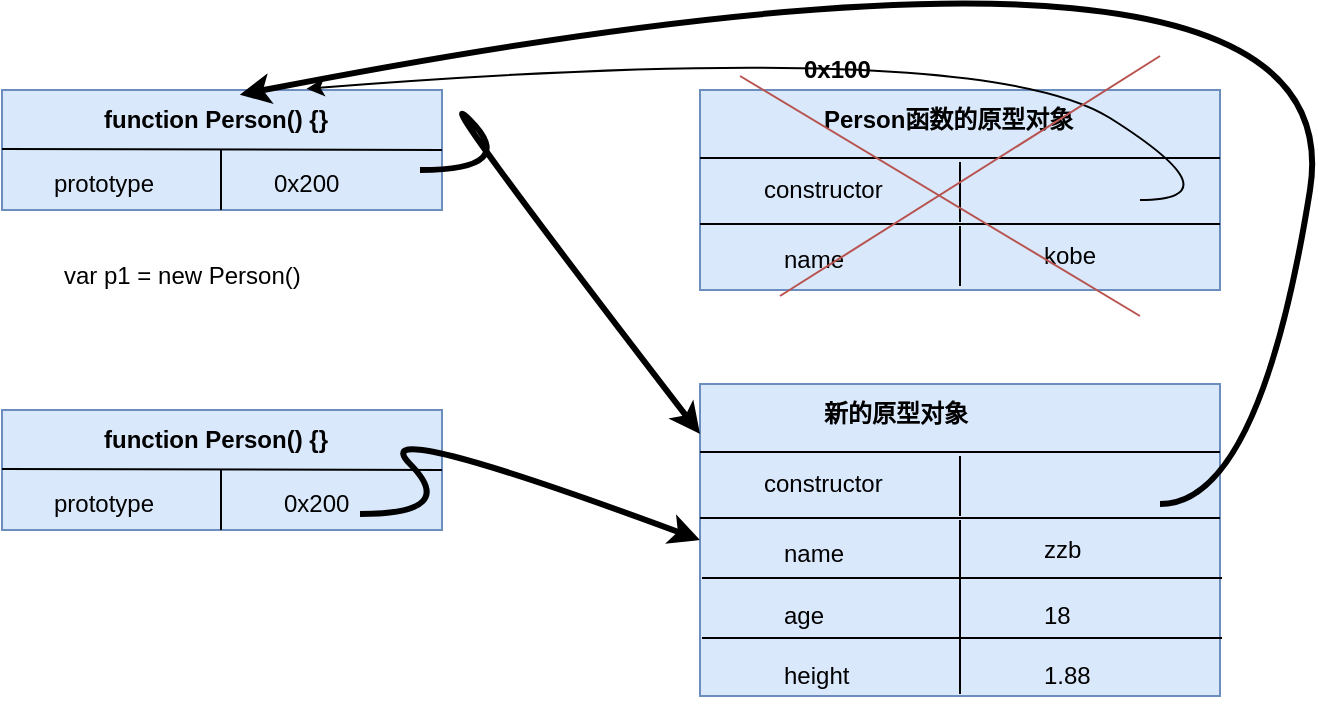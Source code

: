 <mxfile version="12.2.4" pages="1"><diagram id="tSGpL0YcKpxM9tJE1eqa" name="Page-1"><mxGraphModel dx="807" dy="529" grid="1" gridSize="10" guides="1" tooltips="1" connect="1" arrows="1" fold="1" page="1" pageScale="1" pageWidth="827" pageHeight="1169" math="0" shadow="0"><root><mxCell id="0"/><mxCell id="1" parent="0"/><mxCell id="2" value="" style="rounded=0;whiteSpace=wrap;html=1;fillColor=#dae8fc;strokeColor=#6c8ebf;" parent="1" vertex="1"><mxGeometry x="41" y="87" width="220" height="60" as="geometry"/></mxCell><mxCell id="3" value="" style="endArrow=none;html=1;entryX=1;entryY=0.5;entryDx=0;entryDy=0;" parent="1" target="2" edge="1"><mxGeometry width="50" height="50" relative="1" as="geometry"><mxPoint x="41" y="116.5" as="sourcePoint"/><mxPoint x="161" y="116.5" as="targetPoint"/></mxGeometry></mxCell><mxCell id="4" value="&lt;b&gt;function Person() {}&lt;/b&gt;" style="text;html=1;resizable=0;points=[];autosize=1;align=left;verticalAlign=top;spacingTop=-4;" parent="1" vertex="1"><mxGeometry x="90" y="92" width="130" height="20" as="geometry"/></mxCell><mxCell id="5" value="prototype" style="text;html=1;resizable=0;points=[];autosize=1;align=left;verticalAlign=top;spacingTop=-4;" parent="1" vertex="1"><mxGeometry x="65" y="124" width="70" height="20" as="geometry"/></mxCell><mxCell id="6" value="" style="endArrow=none;html=1;" parent="1" edge="1"><mxGeometry width="50" height="50" relative="1" as="geometry"><mxPoint x="150.5" y="147" as="sourcePoint"/><mxPoint x="150.5" y="117" as="targetPoint"/></mxGeometry></mxCell><mxCell id="7" value="" style="rounded=0;whiteSpace=wrap;html=1;fillColor=#dae8fc;strokeColor=#6c8ebf;" parent="1" vertex="1"><mxGeometry x="41" y="247" width="220" height="60" as="geometry"/></mxCell><mxCell id="8" value="" style="endArrow=none;html=1;entryX=1;entryY=0.5;entryDx=0;entryDy=0;" parent="1" target="7" edge="1"><mxGeometry width="50" height="50" relative="1" as="geometry"><mxPoint x="41" y="276.5" as="sourcePoint"/><mxPoint x="161" y="276.5" as="targetPoint"/></mxGeometry></mxCell><mxCell id="9" value="&lt;b&gt;function Person() {}&lt;/b&gt;" style="text;html=1;resizable=0;points=[];autosize=1;align=left;verticalAlign=top;spacingTop=-4;" parent="1" vertex="1"><mxGeometry x="90" y="252" width="130" height="20" as="geometry"/></mxCell><mxCell id="10" value="prototype" style="text;html=1;resizable=0;points=[];autosize=1;align=left;verticalAlign=top;spacingTop=-4;" parent="1" vertex="1"><mxGeometry x="65" y="284" width="70" height="20" as="geometry"/></mxCell><mxCell id="11" value="" style="endArrow=none;html=1;" parent="1" edge="1"><mxGeometry width="50" height="50" relative="1" as="geometry"><mxPoint x="150.5" y="307" as="sourcePoint"/><mxPoint x="150.5" y="277" as="targetPoint"/></mxGeometry></mxCell><mxCell id="17" value="var p1 = new Person()" style="text;html=1;resizable=0;points=[];autosize=1;align=left;verticalAlign=top;spacingTop=-4;" parent="1" vertex="1"><mxGeometry x="70" y="170" width="130" height="20" as="geometry"/></mxCell><mxCell id="19" value="" style="rounded=0;whiteSpace=wrap;html=1;fillColor=#dae8fc;strokeColor=#6c8ebf;" parent="1" vertex="1"><mxGeometry x="390" y="87" width="260" height="100" as="geometry"/></mxCell><mxCell id="20" value="" style="endArrow=none;html=1;" parent="1" edge="1"><mxGeometry width="50" height="50" relative="1" as="geometry"><mxPoint x="390" y="121" as="sourcePoint"/><mxPoint x="650" y="121" as="targetPoint"/></mxGeometry></mxCell><mxCell id="21" value="" style="endArrow=none;html=1;" parent="1" edge="1"><mxGeometry width="50" height="50" relative="1" as="geometry"><mxPoint x="390" y="154" as="sourcePoint"/><mxPoint x="650" y="154" as="targetPoint"/></mxGeometry></mxCell><mxCell id="22" value="&lt;b&gt;Person函数的原型对象&lt;/b&gt;" style="text;html=1;resizable=0;points=[];autosize=1;align=left;verticalAlign=top;spacingTop=-4;" parent="1" vertex="1"><mxGeometry x="450" y="92" width="140" height="20" as="geometry"/></mxCell><mxCell id="23" value="constructor" style="text;html=1;resizable=0;points=[];autosize=1;align=left;verticalAlign=top;spacingTop=-4;" parent="1" vertex="1"><mxGeometry x="420" y="127" width="70" height="20" as="geometry"/></mxCell><mxCell id="24" value="" style="endArrow=none;html=1;" parent="1" edge="1"><mxGeometry width="50" height="50" relative="1" as="geometry"><mxPoint x="520" y="153" as="sourcePoint"/><mxPoint x="520" y="123" as="targetPoint"/></mxGeometry></mxCell><mxCell id="25" value="" style="endArrow=none;html=1;" parent="1" edge="1"><mxGeometry width="50" height="50" relative="1" as="geometry"><mxPoint x="520" y="185" as="sourcePoint"/><mxPoint x="520" y="155" as="targetPoint"/></mxGeometry></mxCell><mxCell id="26" value="name" style="text;html=1;resizable=0;points=[];autosize=1;align=left;verticalAlign=top;spacingTop=-4;" parent="1" vertex="1"><mxGeometry x="430" y="162" width="50" height="20" as="geometry"/></mxCell><mxCell id="27" value="kobe" style="text;html=1;resizable=0;points=[];autosize=1;align=left;verticalAlign=top;spacingTop=-4;" parent="1" vertex="1"><mxGeometry x="560" y="160" width="40" height="20" as="geometry"/></mxCell><mxCell id="31" value="" style="curved=1;endArrow=classic;html=1;entryX=0.692;entryY=-0.011;entryDx=0;entryDy=0;entryPerimeter=0;" parent="1" target="2" edge="1"><mxGeometry width="50" height="50" relative="1" as="geometry"><mxPoint x="610" y="142" as="sourcePoint"/><mxPoint x="380" y="20" as="targetPoint"/><Array as="points"><mxPoint x="660" y="142"/><mxPoint x="530" y="60"/></Array></mxGeometry></mxCell><mxCell id="37" value="0x200" style="text;html=1;resizable=0;points=[];autosize=1;align=left;verticalAlign=top;spacingTop=-4;" parent="1" vertex="1"><mxGeometry x="180" y="284" width="50" height="20" as="geometry"/></mxCell><mxCell id="38" value="0x200" style="text;html=1;resizable=0;points=[];autosize=1;align=left;verticalAlign=top;spacingTop=-4;" parent="1" vertex="1"><mxGeometry x="175" y="124" width="50" height="20" as="geometry"/></mxCell><mxCell id="39" value="&lt;b&gt;0x100&lt;/b&gt;" style="text;html=1;resizable=0;points=[];autosize=1;align=left;verticalAlign=top;spacingTop=-4;" parent="1" vertex="1"><mxGeometry x="440" y="67" width="50" height="20" as="geometry"/></mxCell><mxCell id="40" value="" style="rounded=0;whiteSpace=wrap;html=1;fillColor=#dae8fc;strokeColor=#6c8ebf;" parent="1" vertex="1"><mxGeometry x="390" y="234" width="260" height="156" as="geometry"/></mxCell><mxCell id="41" value="" style="endArrow=none;html=1;" parent="1" edge="1"><mxGeometry width="50" height="50" relative="1" as="geometry"><mxPoint x="390" y="268" as="sourcePoint"/><mxPoint x="650" y="268" as="targetPoint"/></mxGeometry></mxCell><mxCell id="42" value="" style="endArrow=none;html=1;" parent="1" edge="1"><mxGeometry width="50" height="50" relative="1" as="geometry"><mxPoint x="390" y="301" as="sourcePoint"/><mxPoint x="650" y="301" as="targetPoint"/></mxGeometry></mxCell><mxCell id="43" value="&lt;b&gt;新的原型对象&lt;/b&gt;" style="text;html=1;resizable=0;points=[];autosize=1;align=left;verticalAlign=top;spacingTop=-4;" parent="1" vertex="1"><mxGeometry x="450" y="239" width="90" height="20" as="geometry"/></mxCell><mxCell id="44" value="constructor" style="text;html=1;resizable=0;points=[];autosize=1;align=left;verticalAlign=top;spacingTop=-4;" parent="1" vertex="1"><mxGeometry x="420" y="274" width="70" height="20" as="geometry"/></mxCell><mxCell id="45" value="" style="endArrow=none;html=1;" parent="1" edge="1"><mxGeometry width="50" height="50" relative="1" as="geometry"><mxPoint x="520" y="300" as="sourcePoint"/><mxPoint x="520" y="270" as="targetPoint"/></mxGeometry></mxCell><mxCell id="46" value="" style="endArrow=none;html=1;" parent="1" edge="1"><mxGeometry width="50" height="50" relative="1" as="geometry"><mxPoint x="520" y="332" as="sourcePoint"/><mxPoint x="520" y="302" as="targetPoint"/></mxGeometry></mxCell><mxCell id="47" value="name" style="text;html=1;resizable=0;points=[];autosize=1;align=left;verticalAlign=top;spacingTop=-4;" parent="1" vertex="1"><mxGeometry x="430" y="309" width="50" height="20" as="geometry"/></mxCell><mxCell id="48" value="zzb" style="text;html=1;resizable=0;points=[];autosize=1;align=left;verticalAlign=top;spacingTop=-4;" parent="1" vertex="1"><mxGeometry x="560" y="307" width="30" height="20" as="geometry"/></mxCell><mxCell id="49" value="" style="endArrow=none;html=1;fillColor=#f8cecc;strokeColor=#b85450;" parent="1" edge="1"><mxGeometry width="50" height="50" relative="1" as="geometry"><mxPoint x="430" y="190" as="sourcePoint"/><mxPoint x="620" y="70" as="targetPoint"/></mxGeometry></mxCell><mxCell id="50" value="" style="endArrow=none;html=1;fillColor=#f8cecc;strokeColor=#b85450;" parent="1" edge="1"><mxGeometry width="50" height="50" relative="1" as="geometry"><mxPoint x="410" y="80" as="sourcePoint"/><mxPoint x="610" y="200" as="targetPoint"/></mxGeometry></mxCell><mxCell id="51" value="" style="curved=1;endArrow=classic;html=1;entryX=0;entryY=0.5;entryDx=0;entryDy=0;strokeWidth=3;" parent="1" target="40" edge="1"><mxGeometry width="50" height="50" relative="1" as="geometry"><mxPoint x="220" y="299" as="sourcePoint"/><mxPoint x="270" y="249" as="targetPoint"/><Array as="points"><mxPoint x="270" y="299"/><mxPoint x="220" y="249"/></Array></mxGeometry></mxCell><mxCell id="52" value="" style="curved=1;endArrow=classic;html=1;entryX=0;entryY=0.16;entryDx=0;entryDy=0;entryPerimeter=0;strokeWidth=3;" parent="1" target="40" edge="1"><mxGeometry width="50" height="50" relative="1" as="geometry"><mxPoint x="250" y="127" as="sourcePoint"/><mxPoint x="300" y="77" as="targetPoint"/><Array as="points"><mxPoint x="300" y="127"/><mxPoint x="250" y="77"/></Array></mxGeometry></mxCell><mxCell id="53" value="" style="endArrow=none;html=1;" parent="1" edge="1"><mxGeometry width="50" height="50" relative="1" as="geometry"><mxPoint x="391" y="331" as="sourcePoint"/><mxPoint x="651" y="331" as="targetPoint"/></mxGeometry></mxCell><mxCell id="54" value="" style="endArrow=none;html=1;" parent="1" edge="1"><mxGeometry width="50" height="50" relative="1" as="geometry"><mxPoint x="520" y="361" as="sourcePoint"/><mxPoint x="520" y="331" as="targetPoint"/></mxGeometry></mxCell><mxCell id="55" value="" style="endArrow=none;html=1;" parent="1" edge="1"><mxGeometry width="50" height="50" relative="1" as="geometry"><mxPoint x="391" y="361" as="sourcePoint"/><mxPoint x="651" y="361" as="targetPoint"/></mxGeometry></mxCell><mxCell id="56" style="edgeStyle=orthogonalEdgeStyle;rounded=0;orthogonalLoop=1;jettySize=auto;html=1;exitX=0.5;exitY=1;exitDx=0;exitDy=0;" parent="1" source="40" target="40" edge="1"><mxGeometry relative="1" as="geometry"/></mxCell><mxCell id="57" value="" style="endArrow=none;html=1;" parent="1" edge="1"><mxGeometry width="50" height="50" relative="1" as="geometry"><mxPoint x="520" y="389" as="sourcePoint"/><mxPoint x="520" y="359" as="targetPoint"/></mxGeometry></mxCell><mxCell id="58" value="age" style="text;html=1;resizable=0;points=[];autosize=1;align=left;verticalAlign=top;spacingTop=-4;" parent="1" vertex="1"><mxGeometry x="430" y="340" width="40" height="20" as="geometry"/></mxCell><mxCell id="59" value="height" style="text;html=1;resizable=0;points=[];autosize=1;align=left;verticalAlign=top;spacingTop=-4;" parent="1" vertex="1"><mxGeometry x="430" y="370" width="50" height="20" as="geometry"/></mxCell><mxCell id="60" value="18" style="text;html=1;resizable=0;points=[];autosize=1;align=left;verticalAlign=top;spacingTop=-4;" parent="1" vertex="1"><mxGeometry x="560" y="340" width="30" height="20" as="geometry"/></mxCell><mxCell id="61" value="1.88" style="text;html=1;resizable=0;points=[];autosize=1;align=left;verticalAlign=top;spacingTop=-4;" parent="1" vertex="1"><mxGeometry x="560" y="370" width="40" height="20" as="geometry"/></mxCell><mxCell id="62" value="" style="curved=1;endArrow=classic;html=1;entryX=0.538;entryY=-0.133;entryDx=0;entryDy=0;entryPerimeter=0;strokeWidth=3;" parent="1" target="4" edge="1"><mxGeometry width="50" height="50" relative="1" as="geometry"><mxPoint x="620" y="294" as="sourcePoint"/><mxPoint x="670" y="244" as="targetPoint"/><Array as="points"><mxPoint x="670" y="294"/><mxPoint x="720" y="-20"/></Array></mxGeometry></mxCell></root></mxGraphModel></diagram></mxfile>